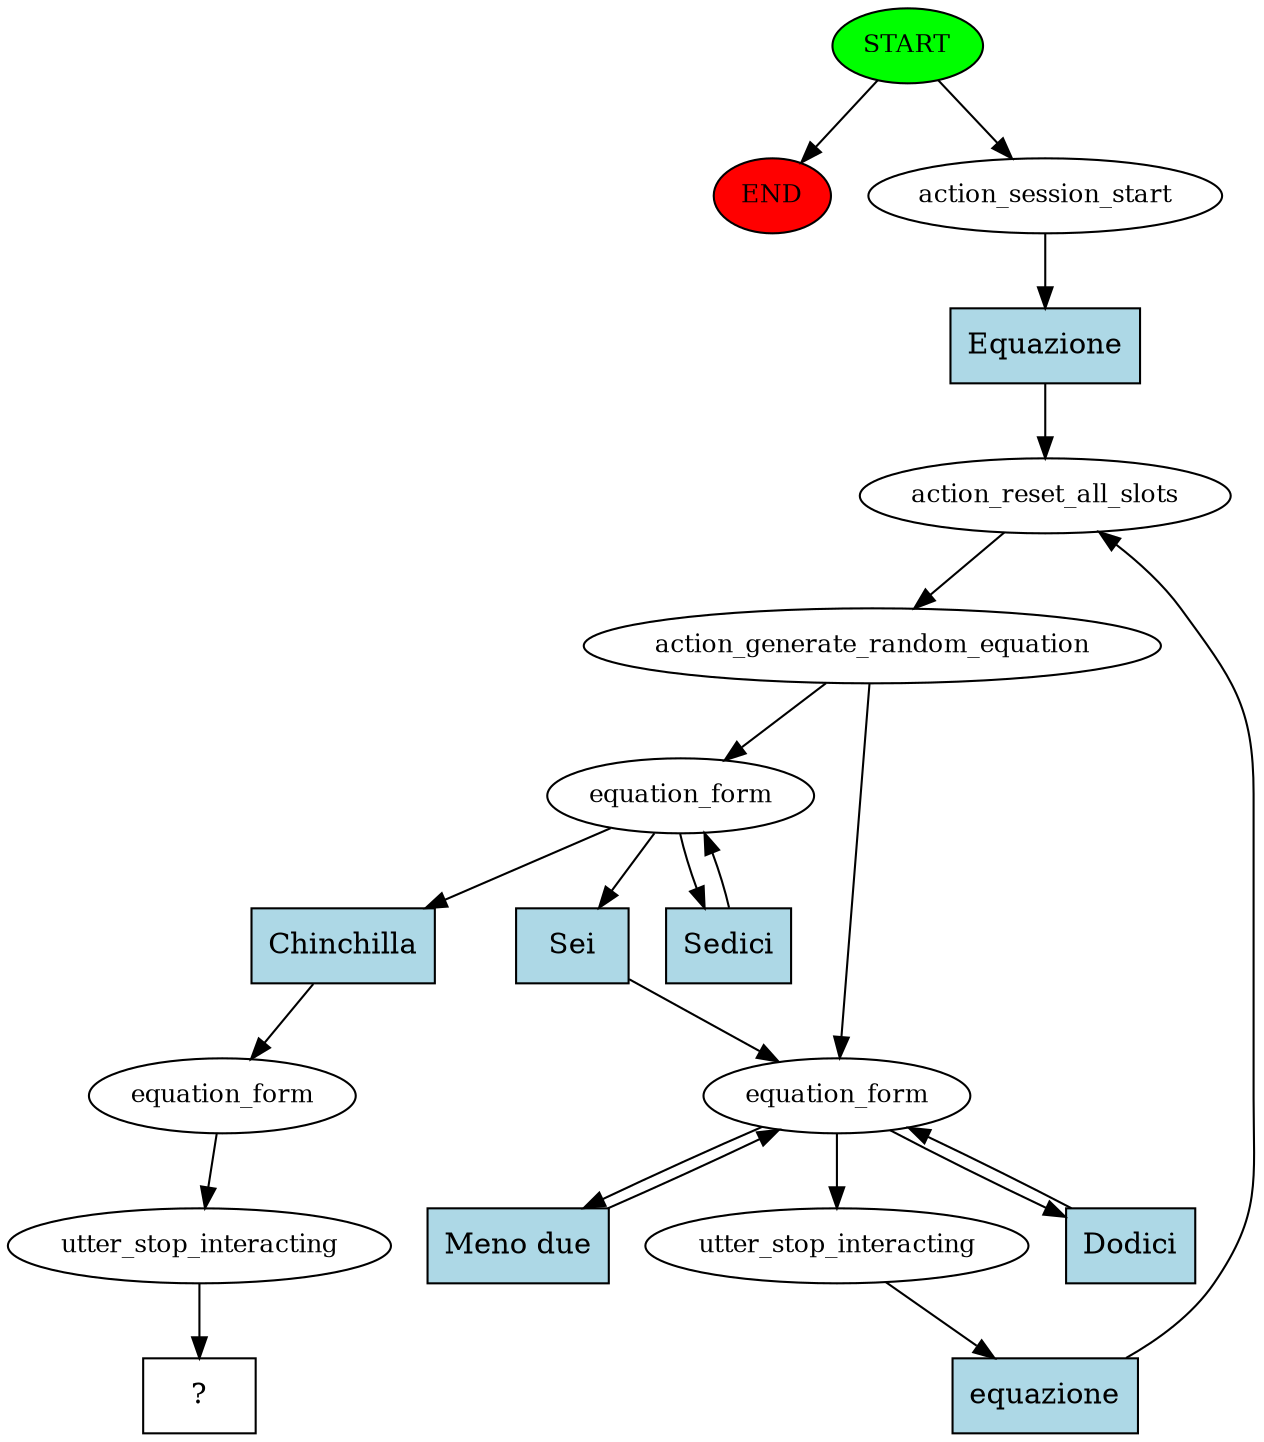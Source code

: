 digraph  {
0 [class="start active", fillcolor=green, fontsize=12, label=START, style=filled];
"-1" [class=end, fillcolor=red, fontsize=12, label=END, style=filled];
1 [class=active, fontsize=12, label=action_session_start];
2 [class=active, fontsize=12, label=action_reset_all_slots];
3 [class=active, fontsize=12, label=action_generate_random_equation];
4 [class=active, fontsize=12, label=equation_form];
6 [class=active, fontsize=12, label=utter_stop_interacting];
14 [class=active, fontsize=12, label=equation_form];
21 [class=active, fontsize=12, label=equation_form];
22 [class=active, fontsize=12, label=utter_stop_interacting];
23 [class="intent dashed active", label="  ?  ", shape=rect];
24 [class="intent active", fillcolor=lightblue, label=Equazione, shape=rect, style=filled];
25 [class="intent active", fillcolor=lightblue, label=Dodici, shape=rect, style=filled];
26 [class="intent active", fillcolor=lightblue, label="Meno due", shape=rect, style=filled];
27 [class="intent active", fillcolor=lightblue, label=equazione, shape=rect, style=filled];
28 [class="intent active", fillcolor=lightblue, label=Sedici, shape=rect, style=filled];
29 [class="intent active", fillcolor=lightblue, label=Chinchilla, shape=rect, style=filled];
30 [class="intent active", fillcolor=lightblue, label=Sei, shape=rect, style=filled];
0 -> "-1"  [class="", key=NONE, label=""];
0 -> 1  [class=active, key=NONE, label=""];
1 -> 24  [class=active, key=0];
2 -> 3  [class=active, key=NONE, label=""];
3 -> 4  [class=active, key=NONE, label=""];
3 -> 14  [class=active, key=NONE, label=""];
4 -> 6  [class=active, key=NONE, label=""];
4 -> 25  [class=active, key=0];
4 -> 26  [class=active, key=0];
6 -> 27  [class=active, key=0];
14 -> 28  [class=active, key=0];
14 -> 29  [class=active, key=0];
14 -> 30  [class=active, key=0];
21 -> 22  [class=active, key=NONE, label=""];
22 -> 23  [class=active, key=NONE, label=""];
24 -> 2  [class=active, key=0];
25 -> 4  [class=active, key=0];
26 -> 4  [class=active, key=0];
27 -> 2  [class=active, key=0];
28 -> 14  [class=active, key=0];
29 -> 21  [class=active, key=0];
30 -> 4  [class=active, key=0];
}
